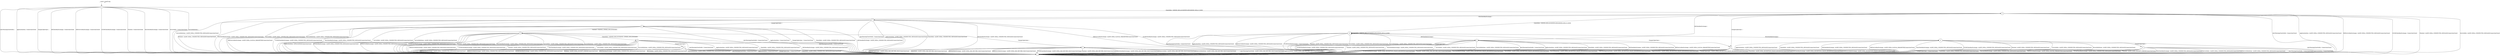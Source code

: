digraph g {
	graph [name=g];
	__start0	[shape=none];
	__start0 -> __start0	[key=0,
		label="Self loop"];
	s0	[label=0,
		shape=circle];
	__start0 -> s0	[key=0];
	s1	[label=1,
		shape=circle];
	s0 -> s1	[key=0,
		label="AlertWarningCloseNotify / -"];
	s0 -> s1	[key=1,
		label="ApplicationData / ConnectionClosed"];
	s0 -> s1	[key=2,
		label="ChangeCipherSpec / -"];
	s0 -> s1	[key=3,
		label="DHClientKeyExchange / ConnectionClosed"];
	s0 -> s1	[key=4,
		label="DHEServerKeyExchange / ConnectionClosed"];
	s0 -> s1	[key=5,
		label="ECDHClientKeyExchange / ConnectionClosed"];
	s0 -> s1	[key=6,
		label="Finished / ConnectionClosed"];
	s0 -> s1	[key=7,
		label="RSAClientKeyExchange / ConnectionClosed"];
	s0 -> s1	[key=8,
		label="ServerHello / ConnectionClosed"];
	s0 -> s1	[key=9,
		label="ServerHelloDone / -"];
	s2	[label=2,
		shape=circle];
	s0 -> s2	[key=0,
		label="ClientHello / SERVER_HELLO|CERTIFICATE|SERVER_HELLO_DONE"];
	s1 -> s1	[key=0,
		label="AlertWarningCloseNotify / ConnectionClosed"];
	s1 -> s1	[key=1,
		label="ApplicationData / ConnectionClosed"];
	s1 -> s1	[key=2,
		label="ChangeCipherSpec / ConnectionClosed"];
	s1 -> s1	[key=3,
		label="ClientHello / ConnectionClosed"];
	s1 -> s1	[key=4,
		label="DHClientKeyExchange / ConnectionClosed"];
	s1 -> s1	[key=5,
		label="DHEServerKeyExchange / ConnectionClosed"];
	s1 -> s1	[key=6,
		label="ECDHClientKeyExchange / ConnectionClosed"];
	s1 -> s1	[key=7,
		label="Finished / ConnectionClosed"];
	s1 -> s1	[key=8,
		label="RSAClientKeyExchange / ConnectionClosed"];
	s1 -> s1	[key=9,
		label="ServerHello / ConnectionClosed"];
	s1 -> s1	[key=10,
		label="ServerHelloDone / ConnectionClosed"];
	s2 -> s1	[key=0,
		label="AlertWarningCloseNotify / ConnectionClosed"];
	s2 -> s1	[key=1,
		label="ApplicationData / ALERT_FATAL_UNEXPECTED_MESSAGE|ConnectionClosed"];
	s2 -> s1	[key=2,
		label="DHEServerKeyExchange / ALERT_FATAL_UNEXPECTED_MESSAGE|ConnectionClosed"];
	s2 -> s1	[key=3,
		label="ECDHClientKeyExchange / ConnectionClosed"];
	s2 -> s1	[key=4,
		label="Finished / ALERT_FATAL_UNEXPECTED_MESSAGE|ConnectionClosed"];
	s2 -> s1	[key=5,
		label="ServerHello / ALERT_FATAL_UNEXPECTED_MESSAGE|ConnectionClosed"];
	s2 -> s1	[key=6,
		label="ServerHelloDone / ALERT_FATAL_UNEXPECTED_MESSAGE|ConnectionClosed"];
	s3	[label=3,
		shape=circle];
	s2 -> s3	[key=0,
		label="ChangeCipherSpec / -"];
	s4	[label=4,
		shape=circle];
	s2 -> s4	[key=0,
		label="DHClientKeyExchange / -"];
	s7	[label=7,
		shape=circle];
	s2 -> s7	[key=0,
		label="RSAClientKeyExchange / -"];
	s13	[label=13,
		shape=circle];
	s2 -> s13	[key=0,
		label="ClientHello / SERVER_HELLO|CERTIFICATE|SERVER_HELLO_DONE"];
	s3 -> s1	[key=0,
		label="AlertWarningCloseNotify / ALERT_FATAL_DECRYPTION_FAILED_RESERVED|ConnectionClosed"];
	s3 -> s1	[key=1,
		label="ApplicationData / ALERT_FATAL_DECRYPTION_FAILED_RESERVED|ConnectionClosed"];
	s3 -> s1	[key=2,
		label="ChangeCipherSpec / ALERT_FATAL_DECRYPTION_FAILED_RESERVED|ConnectionClosed"];
	s3 -> s1	[key=3,
		label="ClientHello / ALERT_FATAL_DECRYPTION_FAILED_RESERVED|ConnectionClosed"];
	s3 -> s1	[key=4,
		label="DHClientKeyExchange / ALERT_FATAL_DECRYPTION_FAILED_RESERVED|ConnectionClosed"];
	s3 -> s1	[key=5,
		label="DHEServerKeyExchange / ALERT_FATAL_DECRYPTION_FAILED_RESERVED|ConnectionClosed"];
	s3 -> s1	[key=6,
		label="ECDHClientKeyExchange / ALERT_FATAL_DECRYPTION_FAILED_RESERVED|ConnectionClosed"];
	s3 -> s1	[key=7,
		label="Finished / ALERT_FATAL_BAD_RECORD_MAC|ConnectionClosed"];
	s3 -> s1	[key=8,
		label="RSAClientKeyExchange / ALERT_FATAL_DECRYPTION_FAILED_RESERVED|ConnectionClosed"];
	s3 -> s1	[key=9,
		label="ServerHello / ALERT_FATAL_DECRYPTION_FAILED_RESERVED|ConnectionClosed"];
	s3 -> s1	[key=10,
		label="ServerHelloDone / ALERT_FATAL_DECRYPTION_FAILED_RESERVED|ConnectionClosed"];
	s4 -> s1	[key=0,
		label="AlertWarningCloseNotify / ConnectionClosed"];
	s4 -> s1	[key=1,
		label="ApplicationData / ALERT_FATAL_UNEXPECTED_MESSAGE|ConnectionClosed"];
	s4 -> s1	[key=2,
		label="ClientHello / ALERT_FATAL_UNEXPECTED_MESSAGE|ConnectionClosed"];
	s4 -> s1	[key=3,
		label="DHClientKeyExchange / ALERT_FATAL_UNEXPECTED_MESSAGE|ConnectionClosed"];
	s4 -> s1	[key=4,
		label="DHEServerKeyExchange / ALERT_FATAL_ILLEGAL_PARAMETER|ConnectionClosed"];
	s4 -> s1	[key=5,
		label="ECDHClientKeyExchange / ALERT_FATAL_UNEXPECTED_MESSAGE|ConnectionClosed"];
	s4 -> s1	[key=6,
		label="Finished / ALERT_FATAL_UNEXPECTED_MESSAGE|ConnectionClosed"];
	s4 -> s1	[key=7,
		label="RSAClientKeyExchange / ALERT_FATAL_UNEXPECTED_MESSAGE|ConnectionClosed"];
	s4 -> s1	[key=8,
		label="ServerHello / ALERT_FATAL_UNEXPECTED_MESSAGE|ConnectionClosed"];
	s4 -> s1	[key=9,
		label="ServerHelloDone / ALERT_FATAL_UNEXPECTED_MESSAGE|ConnectionClosed"];
	s5	[label=5,
		shape=circle];
	s4 -> s5	[key=0,
		label="ChangeCipherSpec / -"];
	s5 -> s1	[key=0,
		label="AlertWarningCloseNotify / ALERT_FATAL_BAD_RECORD_MAC|ConnectionClosed"];
	s5 -> s1	[key=1,
		label="ApplicationData / ALERT_FATAL_BAD_RECORD_MAC|ConnectionClosed"];
	s5 -> s1	[key=2,
		label="ChangeCipherSpec / ALERT_FATAL_BAD_RECORD_MAC|ConnectionClosed"];
	s5 -> s1	[key=3,
		label="ClientHello / ALERT_FATAL_BAD_RECORD_MAC|ConnectionClosed"];
	s5 -> s1	[key=4,
		label="DHClientKeyExchange / ALERT_FATAL_BAD_RECORD_MAC|ConnectionClosed"];
	s5 -> s1	[key=5,
		label="DHEServerKeyExchange / ALERT_FATAL_BAD_RECORD_MAC|ConnectionClosed"];
	s5 -> s1	[key=6,
		label="ECDHClientKeyExchange / ALERT_FATAL_BAD_RECORD_MAC|ConnectionClosed"];
	s5 -> s1	[key=7,
		label="Finished / ALERT_FATAL_BAD_RECORD_MAC|ConnectionClosed"];
	s5 -> s1	[key=8,
		label="RSAClientKeyExchange / ALERT_FATAL_BAD_RECORD_MAC|ConnectionClosed"];
	s5 -> s1	[key=9,
		label="ServerHello / ALERT_FATAL_BAD_RECORD_MAC|ConnectionClosed"];
	s5 -> s1	[key=10,
		label="ServerHelloDone / ALERT_FATAL_BAD_RECORD_MAC|ConnectionClosed"];
	s6	[label=6,
		shape=circle];
	s6 -> s1	[key=0,
		label="AlertWarningCloseNotify / ConnectionClosed"];
	s6 -> s1	[key=1,
		label="ApplicationData / ConnectionClosed"];
	s6 -> s1	[key=2,
		label="ChangeCipherSpec / ConnectionClosed"];
	s6 -> s1	[key=3,
		label="ClientHello / ALERT_FATAL_UNEXPECTED_MESSAGE|ConnectionClosed"];
	s6 -> s1	[key=4,
		label="DHClientKeyExchange / ALERT_FATAL_UNEXPECTED_MESSAGE|ConnectionClosed"];
	s6 -> s1	[key=5,
		label="DHEServerKeyExchange / ALERT_FATAL_ILLEGAL_PARAMETER|ConnectionClosed"];
	s6 -> s1	[key=6,
		label="ECDHClientKeyExchange / ALERT_FATAL_UNEXPECTED_MESSAGE|ConnectionClosed"];
	s6 -> s1	[key=7,
		label="RSAClientKeyExchange / ALERT_FATAL_UNEXPECTED_MESSAGE|ConnectionClosed"];
	s6 -> s1	[key=8,
		label="ServerHello / ALERT_FATAL_UNEXPECTED_MESSAGE|ConnectionClosed"];
	s6 -> s1	[key=9,
		label="ServerHelloDone / ALERT_FATAL_UNEXPECTED_MESSAGE|ConnectionClosed"];
	s8	[label=8,
		shape=circle];
	s6 -> s8	[key=0,
		label="Finished / CHANGE_CIPHER_SPEC|FINISHED"];
	s7 -> s1	[key=0,
		label="AlertWarningCloseNotify / ConnectionClosed"];
	s7 -> s1	[key=1,
		label="ApplicationData / ALERT_FATAL_UNEXPECTED_MESSAGE|ConnectionClosed"];
	s7 -> s1	[key=2,
		label="ClientHello / ALERT_FATAL_UNEXPECTED_MESSAGE|ConnectionClosed"];
	s7 -> s1	[key=3,
		label="DHClientKeyExchange / ALERT_FATAL_UNEXPECTED_MESSAGE|ConnectionClosed"];
	s7 -> s1	[key=4,
		label="DHEServerKeyExchange / ALERT_FATAL_ILLEGAL_PARAMETER|ConnectionClosed"];
	s7 -> s1	[key=5,
		label="ECDHClientKeyExchange / ALERT_FATAL_UNEXPECTED_MESSAGE|ConnectionClosed"];
	s7 -> s1	[key=6,
		label="Finished / ALERT_FATAL_UNEXPECTED_MESSAGE|ConnectionClosed"];
	s7 -> s1	[key=7,
		label="RSAClientKeyExchange / ALERT_FATAL_UNEXPECTED_MESSAGE|ConnectionClosed"];
	s7 -> s1	[key=8,
		label="ServerHello / ALERT_FATAL_UNEXPECTED_MESSAGE|ConnectionClosed"];
	s7 -> s1	[key=9,
		label="ServerHelloDone / ALERT_FATAL_UNEXPECTED_MESSAGE|ConnectionClosed"];
	s7 -> s6	[key=0,
		label="ChangeCipherSpec / -"];
	s8 -> s1	[key=0,
		label="AlertWarningCloseNotify / ConnectionClosed"];
	s8 -> s1	[key=1,
		label="ApplicationData / APPLICATION|ConnectionClosed"];
	s8 -> s1	[key=2,
		label="DHClientKeyExchange / ALERT_FATAL_UNEXPECTED_MESSAGE|ConnectionClosed"];
	s8 -> s1	[key=3,
		label="DHEServerKeyExchange / ALERT_FATAL_UNEXPECTED_MESSAGE|ConnectionClosed"];
	s8 -> s1	[key=4,
		label="ECDHClientKeyExchange / ALERT_FATAL_UNEXPECTED_MESSAGE|ConnectionClosed"];
	s8 -> s1	[key=5,
		label="Finished / ALERT_FATAL_UNEXPECTED_MESSAGE|ConnectionClosed"];
	s8 -> s1	[key=6,
		label="RSAClientKeyExchange / ALERT_FATAL_UNEXPECTED_MESSAGE|ConnectionClosed"];
	s8 -> s1	[key=7,
		label="ServerHello / ALERT_FATAL_UNEXPECTED_MESSAGE|ConnectionClosed"];
	s8 -> s1	[key=8,
		label="ServerHelloDone / ALERT_FATAL_UNEXPECTED_MESSAGE|ConnectionClosed"];
	s8 -> s5	[key=0,
		label="ChangeCipherSpec / -"];
	s9	[label=9,
		shape=circle];
	s8 -> s9	[key=0,
		label="ClientHello / SERVER_HELLO|CHANGE_CIPHER_SPEC|FINISHED"];
	s9 -> s1	[key=0,
		label="AlertWarningCloseNotify / ConnectionClosed"];
	s9 -> s1	[key=1,
		label="ApplicationData / ALERT_FATAL_UNEXPECTED_MESSAGE|ConnectionClosed"];
	s9 -> s1	[key=2,
		label="ClientHello / ALERT_FATAL_UNEXPECTED_MESSAGE|ConnectionClosed"];
	s9 -> s1	[key=3,
		label="DHClientKeyExchange / ALERT_FATAL_UNEXPECTED_MESSAGE|ConnectionClosed"];
	s9 -> s1	[key=4,
		label="DHEServerKeyExchange / ALERT_FATAL_UNEXPECTED_MESSAGE|ConnectionClosed"];
	s9 -> s1	[key=5,
		label="ECDHClientKeyExchange / ALERT_FATAL_UNEXPECTED_MESSAGE|ConnectionClosed"];
	s9 -> s1	[key=6,
		label="Finished / ALERT_FATAL_UNEXPECTED_MESSAGE|ConnectionClosed"];
	s9 -> s1	[key=7,
		label="RSAClientKeyExchange / ALERT_FATAL_UNEXPECTED_MESSAGE|ConnectionClosed"];
	s9 -> s1	[key=8,
		label="ServerHello / ALERT_FATAL_UNEXPECTED_MESSAGE|ConnectionClosed"];
	s9 -> s1	[key=9,
		label="ServerHelloDone / ALERT_FATAL_UNEXPECTED_MESSAGE|ConnectionClosed"];
	s10	[label=10,
		shape=circle];
	s9 -> s10	[key=0,
		label="ChangeCipherSpec / -"];
	s10 -> s1	[key=0,
		label="AlertWarningCloseNotify / ConnectionClosed"];
	s10 -> s1	[key=1,
		label="ApplicationData / ConnectionClosed"];
	s10 -> s1	[key=2,
		label="ChangeCipherSpec / ConnectionClosed"];
	s10 -> s1	[key=3,
		label="ClientHello / ALERT_FATAL_UNEXPECTED_MESSAGE|ConnectionClosed"];
	s10 -> s1	[key=4,
		label="DHClientKeyExchange / ALERT_FATAL_UNEXPECTED_MESSAGE|ConnectionClosed"];
	s10 -> s1	[key=5,
		label="DHEServerKeyExchange / ALERT_FATAL_UNEXPECTED_MESSAGE|ConnectionClosed"];
	s10 -> s1	[key=6,
		label="ECDHClientKeyExchange / ALERT_FATAL_UNEXPECTED_MESSAGE|ConnectionClosed"];
	s10 -> s1	[key=7,
		label="Finished / ALERT_FATAL_DECRYPT_ERROR|ConnectionClosed"];
	s10 -> s1	[key=8,
		label="RSAClientKeyExchange / ALERT_FATAL_UNEXPECTED_MESSAGE|ConnectionClosed"];
	s10 -> s1	[key=9,
		label="ServerHello / ALERT_FATAL_UNEXPECTED_MESSAGE|ConnectionClosed"];
	s10 -> s1	[key=10,
		label="ServerHelloDone / ALERT_FATAL_UNEXPECTED_MESSAGE|ConnectionClosed"];
	s11	[label=11,
		shape=circle];
	s11 -> s1	[key=0,
		label="AlertWarningCloseNotify / ConnectionClosed"];
	s11 -> s1	[key=1,
		label="ApplicationData / ALERT_FATAL_UNEXPECTED_MESSAGE|ConnectionClosed"];
	s11 -> s1	[key=2,
		label="ClientHello / ALERT_FATAL_UNEXPECTED_MESSAGE|ConnectionClosed"];
	s11 -> s1	[key=3,
		label="DHClientKeyExchange / ALERT_FATAL_UNEXPECTED_MESSAGE|ConnectionClosed"];
	s11 -> s1	[key=4,
		label="DHEServerKeyExchange / ALERT_FATAL_ILLEGAL_PARAMETER|ConnectionClosed"];
	s11 -> s1	[key=5,
		label="ECDHClientKeyExchange / ALERT_FATAL_UNEXPECTED_MESSAGE|ConnectionClosed"];
	s11 -> s1	[key=6,
		label="Finished / ALERT_FATAL_UNEXPECTED_MESSAGE|ConnectionClosed"];
	s11 -> s1	[key=7,
		label="RSAClientKeyExchange / ALERT_FATAL_UNEXPECTED_MESSAGE|ConnectionClosed"];
	s11 -> s1	[key=8,
		label="ServerHello / ALERT_FATAL_UNEXPECTED_MESSAGE|ConnectionClosed"];
	s11 -> s1	[key=9,
		label="ServerHelloDone / ALERT_FATAL_UNEXPECTED_MESSAGE|ConnectionClosed"];
	s12	[label=12,
		shape=circle];
	s11 -> s12	[key=0,
		label="ChangeCipherSpec / -"];
	s12 -> s1	[key=0,
		label="AlertWarningCloseNotify / ConnectionClosed"];
	s12 -> s1	[key=1,
		label="ApplicationData / ConnectionClosed"];
	s12 -> s1	[key=2,
		label="ChangeCipherSpec / ConnectionClosed"];
	s12 -> s1	[key=3,
		label="ClientHello / ALERT_FATAL_UNEXPECTED_MESSAGE|ConnectionClosed"];
	s12 -> s1	[key=4,
		label="DHClientKeyExchange / ALERT_FATAL_UNEXPECTED_MESSAGE|ConnectionClosed"];
	s12 -> s1	[key=5,
		label="DHEServerKeyExchange / ALERT_FATAL_ILLEGAL_PARAMETER|ConnectionClosed"];
	s12 -> s1	[key=6,
		label="ECDHClientKeyExchange / ALERT_FATAL_UNEXPECTED_MESSAGE|ConnectionClosed"];
	s12 -> s1	[key=7,
		label="Finished / ALERT_FATAL_DECRYPT_ERROR|ConnectionClosed"];
	s12 -> s1	[key=8,
		label="RSAClientKeyExchange / ALERT_FATAL_UNEXPECTED_MESSAGE|ConnectionClosed"];
	s12 -> s1	[key=9,
		label="ServerHello / ALERT_FATAL_UNEXPECTED_MESSAGE|ConnectionClosed"];
	s12 -> s1	[key=10,
		label="ServerHelloDone / ALERT_FATAL_UNEXPECTED_MESSAGE|ConnectionClosed"];
	s13 -> s1	[key=0,
		label="AlertWarningCloseNotify / ConnectionClosed"];
	s13 -> s1	[key=1,
		label="ApplicationData / ALERT_FATAL_UNEXPECTED_MESSAGE|ConnectionClosed"];
	s13 -> s1	[key=2,
		label="DHEServerKeyExchange / ALERT_FATAL_UNEXPECTED_MESSAGE|ConnectionClosed"];
	s13 -> s1	[key=3,
		label="ECDHClientKeyExchange / ConnectionClosed"];
	s13 -> s1	[key=4,
		label="Finished / ALERT_FATAL_UNEXPECTED_MESSAGE|ConnectionClosed"];
	s13 -> s1	[key=5,
		label="ServerHello / ALERT_FATAL_UNEXPECTED_MESSAGE|ConnectionClosed"];
	s13 -> s1	[key=6,
		label="ServerHelloDone / ALERT_FATAL_UNEXPECTED_MESSAGE|ConnectionClosed"];
	s13 -> s3	[key=0,
		label="ChangeCipherSpec / -"];
	s13 -> s4	[key=0,
		label="DHClientKeyExchange / -"];
	s13 -> s11	[key=0,
		label="RSAClientKeyExchange / -"];
	s13 -> s13	[key=0,
		label="ClientHello / SERVER_HELLO|CERTIFICATE|SERVER_HELLO_DONE"];
}

